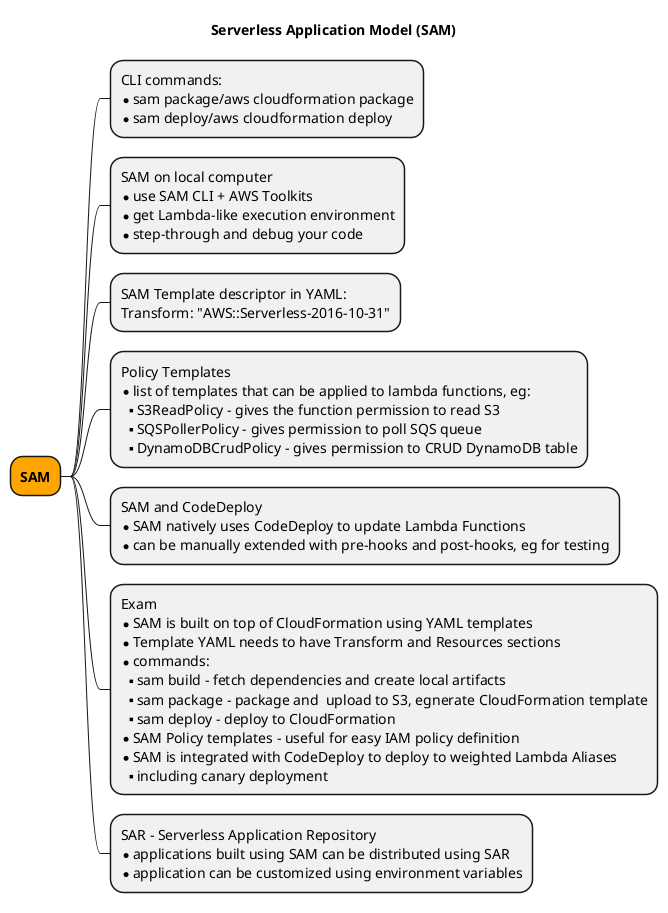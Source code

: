 @startmindmap 00-diagram

title Serverless Application Model (SAM)

<style>
mindmapDiagram {
  .trail {
    BackgroundColor Pink
  }
  .orange {
    BackgroundColor orange
  }
  .xray {
    BackgroundColor LightSkyBlue
  }
  .watch {
    BackgroundColor LightGreen
  }
}
</style>


*[#Orange] <b>SAM
 * CLI commands:\n*sam package/aws cloudformation package\n*sam deploy/aws cloudformation deploy
 * SAM on local computer\n*use SAM CLI + AWS Toolkits\n*get Lambda-like execution environment\n*step-through and debug your code
 * SAM Template descriptor in YAML:\nTransform: "AWS::Serverless-2016-10-31"
 * Policy Templates\n*list of templates that can be applied to lambda functions, eg:\n**S3ReadPolicy - gives the function permission to read S3\n**SQSPollerPolicy - gives permission to poll SQS queue\n**DynamoDBCrudPolicy - gives permission to CRUD DynamoDB table
 * SAM and CodeDeploy\n*SAM natively uses CodeDeploy to update Lambda Functions\n*can be manually extended with pre-hooks and post-hooks, eg for testing
 * Exam\n*SAM is built on top of CloudFormation using YAML templates\n*Template YAML needs to have Transform and Resources sections\n*commands:\n**sam build - fetch dependencies and create local artifacts\n**sam package - package and  upload to S3, egnerate CloudFormation template\n**sam deploy - deploy to CloudFormation\n*SAM Policy templates - useful for easy IAM policy definition\n*SAM is integrated with CodeDeploy to deploy to weighted Lambda Aliases\n**including canary deployment
 * SAR - Serverless Application Repository\n*applications built using SAM can be distributed using SAR\n*application can be customized using environment variables
@endmindmap
